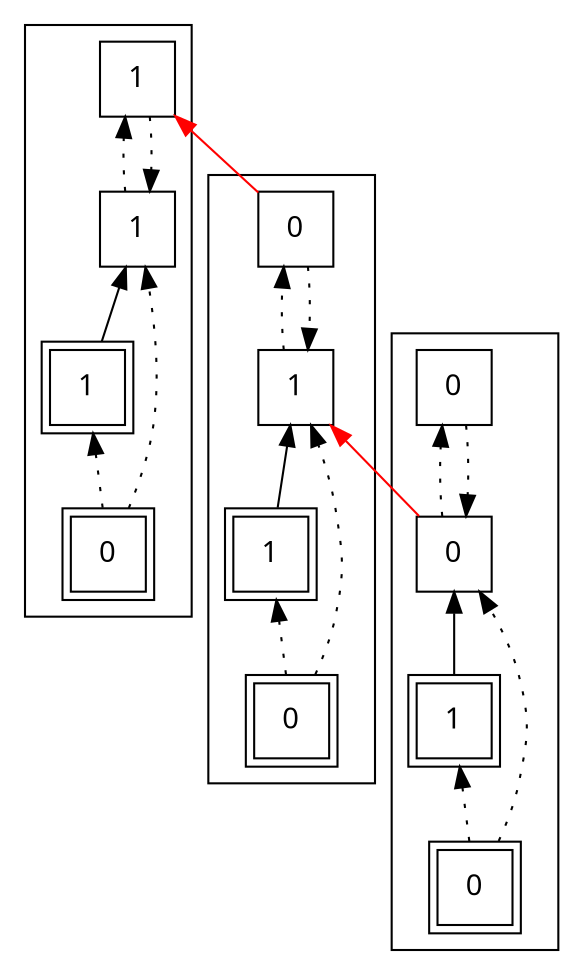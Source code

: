 digraph G {
rankdir = BT;
subgraph cluster_Player1X1XGround0X1XIsland00X1XIsland10X1X {
Node [ fontname="Apple Symbols"];
Player1X1XGround0X1XIsland00X1XIsland10X1X_Player[ label ="1"  shape=square peripheries=2 ];
Player1X1XGround0X1XIsland00X1XIsland10X1X_Ground[ label ="0"  shape=square peripheries=2 ];
Player1X1XGround0X1XIsland00X1XIsland10X1X_Island0[ label ="0"  shape=square ];
Player1X1XGround0X1XIsland00X1XIsland10X1X_Island1[ label ="0"  shape=square ];
	"Player1X1XGround0X1XIsland00X1XIsland10X1X_Ground" -> "Player1X1XGround0X1XIsland00X1XIsland10X1X_Player" [style=dotted];
	"Player1X1XGround0X1XIsland00X1XIsland10X1X_Player" -> "Player1X1XGround0X1XIsland00X1XIsland10X1X_Island0";
	"Player1X1XGround0X1XIsland00X1XIsland10X1X_Island1" -> "Player1X1XGround0X1XIsland00X1XIsland10X1X_Island0" [style=dotted];
	"Player1X1XGround0X1XIsland00X1XIsland10X1X_Ground" -> "Player1X1XGround0X1XIsland00X1XIsland10X1X_Island0" [style=dotted];
	"Player1X1XGround0X1XIsland00X1XIsland10X1X_Island0" -> "Player1X1XGround0X1XIsland00X1XIsland10X1X_Island1" [style=dotted];
}
subgraph cluster_Player1X1XGround0X1XIsland01X1XIsland10X1X {
Node [ fontname="Apple Symbols"];
Player1X1XGround0X1XIsland01X1XIsland10X1X_Player[ label ="1"  shape=square peripheries=2 ];
Player1X1XGround0X1XIsland01X1XIsland10X1X_Ground[ label ="0"  shape=square peripheries=2 ];
Player1X1XGround0X1XIsland01X1XIsland10X1X_Island0[ label ="1"  shape=square ];
Player1X1XGround0X1XIsland01X1XIsland10X1X_Island1[ label ="0"  shape=square ];
	"Player1X1XGround0X1XIsland01X1XIsland10X1X_Ground" -> "Player1X1XGround0X1XIsland01X1XIsland10X1X_Player" [style=dotted];
	"Player1X1XGround0X1XIsland01X1XIsland10X1X_Player" -> "Player1X1XGround0X1XIsland01X1XIsland10X1X_Island0";
	"Player1X1XGround0X1XIsland01X1XIsland10X1X_Island1" -> "Player1X1XGround0X1XIsland01X1XIsland10X1X_Island0" [style=dotted];
	"Player1X1XGround0X1XIsland01X1XIsland10X1X_Ground" -> "Player1X1XGround0X1XIsland01X1XIsland10X1X_Island0" [style=dotted];
	"Player1X1XGround0X1XIsland01X1XIsland10X1X_Island0" -> "Player1X1XGround0X1XIsland01X1XIsland10X1X_Island1" [style=dotted];
}
subgraph cluster_Player1X1XGround0X1XIsland01X1XIsland11X1X {
Node [ fontname="Apple Symbols"];
Player1X1XGround0X1XIsland01X1XIsland11X1X_Player[ label ="1"  shape=square peripheries=2 ];
Player1X1XGround0X1XIsland01X1XIsland11X1X_Ground[ label ="0"  shape=square peripheries=2 ];
Player1X1XGround0X1XIsland01X1XIsland11X1X_Island0[ label ="1"  shape=square ];
Player1X1XGround0X1XIsland01X1XIsland11X1X_Island1[ label ="1"  shape=square ];
	"Player1X1XGround0X1XIsland01X1XIsland11X1X_Ground" -> "Player1X1XGround0X1XIsland01X1XIsland11X1X_Player" [style=dotted];
	"Player1X1XGround0X1XIsland01X1XIsland11X1X_Player" -> "Player1X1XGround0X1XIsland01X1XIsland11X1X_Island0";
	"Player1X1XGround0X1XIsland01X1XIsland11X1X_Island1" -> "Player1X1XGround0X1XIsland01X1XIsland11X1X_Island0" [style=dotted];
	"Player1X1XGround0X1XIsland01X1XIsland11X1X_Ground" -> "Player1X1XGround0X1XIsland01X1XIsland11X1X_Island0" [style=dotted];
	"Player1X1XGround0X1XIsland01X1XIsland11X1X_Island0" -> "Player1X1XGround0X1XIsland01X1XIsland11X1X_Island1" [style=dotted];
}
	"Player1X1XGround0X1XIsland00X1XIsland10X1X_Island0" -> "Player1X1XGround0X1XIsland01X1XIsland10X1X_Island0" [ ltail = Player1X1XGround0X1XIsland00X1XIsland10X1X_Island0 rtail = Player1X1XGround0X1XIsland01X1XIsland10X1X_Island0 color=red ];
	"Player1X1XGround0X1XIsland01X1XIsland10X1X_Island1" -> "Player1X1XGround0X1XIsland01X1XIsland11X1X_Island1" [ ltail = Player1X1XGround0X1XIsland01X1XIsland10X1X_Island1 rtail = Player1X1XGround0X1XIsland01X1XIsland11X1X_Island1 color=red ];
}